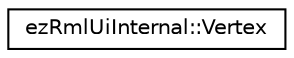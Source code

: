 digraph "Graphical Class Hierarchy"
{
 // LATEX_PDF_SIZE
  edge [fontname="Helvetica",fontsize="10",labelfontname="Helvetica",labelfontsize="10"];
  node [fontname="Helvetica",fontsize="10",shape=record];
  rankdir="LR";
  Node0 [label="ezRmlUiInternal::Vertex",height=0.2,width=0.4,color="black", fillcolor="white", style="filled",URL="$db/dd2/structez_rml_ui_internal_1_1_vertex.htm",tooltip=" "];
}

